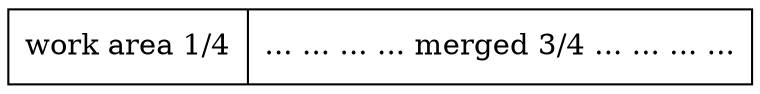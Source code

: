 digraph G{
	node[shape=record]
        a[label=" work area 1/4  | ... ... ... ... merged 3/4 ... ... ... ... "];
}
